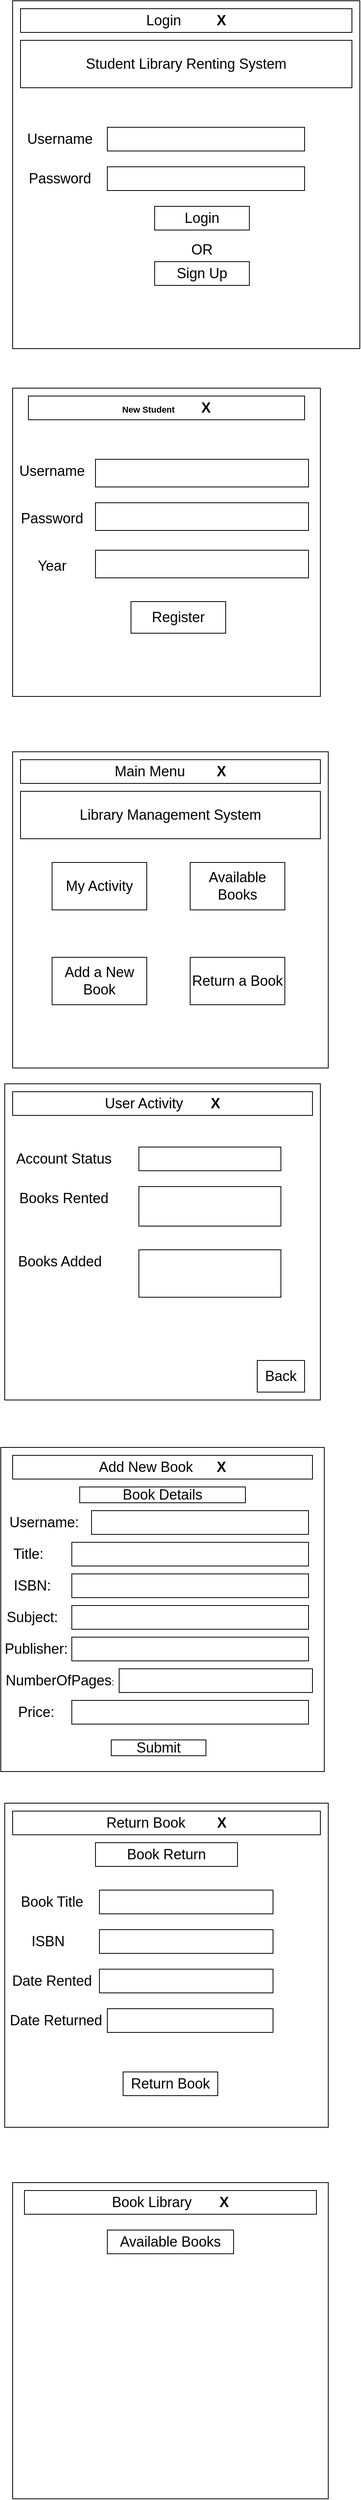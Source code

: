 <mxfile version="15.6.2" type="github">
  <diagram id="HW_-FHFeisV-_A8_rnzQ" name="Page-1">
    <mxGraphModel dx="870" dy="542" grid="1" gridSize="10" guides="1" tooltips="1" connect="1" arrows="1" fold="1" page="1" pageScale="1" pageWidth="850" pageHeight="1100" math="0" shadow="0">
      <root>
        <mxCell id="0" />
        <mxCell id="1" parent="0" />
        <mxCell id="yDKdm8NmQ3EYVEp2FuNf-1" value="" style="whiteSpace=wrap;html=1;aspect=fixed;" vertex="1" parent="1">
          <mxGeometry x="200" y="10" width="440" height="440" as="geometry" />
        </mxCell>
        <mxCell id="yDKdm8NmQ3EYVEp2FuNf-2" value="&lt;font style=&quot;font-size: 18px&quot;&gt;Student Library Renting System&lt;/font&gt;" style="rounded=0;whiteSpace=wrap;html=1;" vertex="1" parent="1">
          <mxGeometry x="210" y="60" width="420" height="60" as="geometry" />
        </mxCell>
        <mxCell id="yDKdm8NmQ3EYVEp2FuNf-9" value="&lt;span style=&quot;white-space: pre&quot;&gt;Login	&lt;span style=&quot;white-space: pre&quot;&gt;	&lt;span style=&quot;white-space: pre&quot;&gt;	&lt;span style=&quot;white-space: pre&quot;&gt;	&lt;span style=&quot;white-space: pre&quot;&gt;	&lt;span style=&quot;white-space: pre&quot;&gt;	&lt;span style=&quot;white-space: pre&quot;&gt;	&lt;span style=&quot;white-space: pre&quot;&gt;	&lt;span style=&quot;white-space: pre&quot;&gt;&lt;span style=&quot;white-space: pre&quot;&gt;	&lt;b&gt;X&lt;/b&gt;&lt;/span&gt;&lt;/span&gt;&lt;/span&gt;&lt;/span&gt;&lt;/span&gt;&lt;/span&gt;&lt;/span&gt;&lt;/span&gt;&lt;/span&gt;&lt;/span&gt;" style="rounded=0;whiteSpace=wrap;html=1;fontSize=18;" vertex="1" parent="1">
          <mxGeometry x="210" y="20" width="420" height="30" as="geometry" />
        </mxCell>
        <mxCell id="yDKdm8NmQ3EYVEp2FuNf-10" value="Login" style="rounded=0;whiteSpace=wrap;html=1;fontSize=18;" vertex="1" parent="1">
          <mxGeometry x="380" y="270" width="120" height="30" as="geometry" />
        </mxCell>
        <mxCell id="yDKdm8NmQ3EYVEp2FuNf-11" value="" style="rounded=0;whiteSpace=wrap;html=1;fontSize=18;" vertex="1" parent="1">
          <mxGeometry x="320" y="220" width="250" height="30" as="geometry" />
        </mxCell>
        <mxCell id="yDKdm8NmQ3EYVEp2FuNf-12" value="" style="rounded=0;whiteSpace=wrap;html=1;fontSize=18;" vertex="1" parent="1">
          <mxGeometry x="320" y="170" width="250" height="30" as="geometry" />
        </mxCell>
        <mxCell id="yDKdm8NmQ3EYVEp2FuNf-14" value="Username" style="text;html=1;strokeColor=none;fillColor=none;align=center;verticalAlign=middle;whiteSpace=wrap;rounded=0;fontSize=18;" vertex="1" parent="1">
          <mxGeometry x="230" y="170" width="60" height="30" as="geometry" />
        </mxCell>
        <mxCell id="yDKdm8NmQ3EYVEp2FuNf-15" value="Password" style="text;html=1;strokeColor=none;fillColor=none;align=center;verticalAlign=middle;whiteSpace=wrap;rounded=0;fontSize=18;" vertex="1" parent="1">
          <mxGeometry x="230" y="220" width="60" height="30" as="geometry" />
        </mxCell>
        <mxCell id="yDKdm8NmQ3EYVEp2FuNf-17" value="OR" style="text;html=1;strokeColor=none;fillColor=none;align=center;verticalAlign=middle;whiteSpace=wrap;rounded=0;fontSize=18;" vertex="1" parent="1">
          <mxGeometry x="410" y="310" width="60" height="30" as="geometry" />
        </mxCell>
        <mxCell id="yDKdm8NmQ3EYVEp2FuNf-18" value="Sign Up" style="rounded=0;whiteSpace=wrap;html=1;fontSize=18;" vertex="1" parent="1">
          <mxGeometry x="380" y="340" width="120" height="30" as="geometry" />
        </mxCell>
        <mxCell id="yDKdm8NmQ3EYVEp2FuNf-19" value="" style="whiteSpace=wrap;html=1;aspect=fixed;fontSize=18;" vertex="1" parent="1">
          <mxGeometry x="200" y="500" width="390" height="390" as="geometry" />
        </mxCell>
        <mxCell id="yDKdm8NmQ3EYVEp2FuNf-20" value="&lt;b style=&quot;font-size: 11px&quot;&gt;New Student&lt;/b&gt;&lt;span style=&quot;white-space: pre&quot;&gt;&lt;b style=&quot;font-size: 11px&quot;&gt;	&lt;/b&gt;&lt;span style=&quot;white-space: pre&quot;&gt;&lt;b style=&quot;font-size: 11px&quot;&gt;	&lt;/b&gt;&lt;span style=&quot;white-space: pre&quot;&gt;&lt;b style=&quot;font-size: 11px&quot;&gt;	&lt;/b&gt;&lt;span style=&quot;white-space: pre&quot;&gt;&lt;b style=&quot;font-size: 11px&quot;&gt;	&lt;/b&gt;&lt;span style=&quot;white-space: pre&quot;&gt;&lt;b style=&quot;font-size: 11px&quot;&gt;	&lt;/b&gt;&lt;span style=&quot;white-space: pre&quot;&gt;&lt;b style=&quot;font-size: 11px&quot;&gt;	&lt;/b&gt;&lt;span style=&quot;white-space: pre&quot;&gt;&lt;b style=&quot;font-size: 11px&quot;&gt;	&lt;/b&gt;&lt;span style=&quot;white-space: pre&quot;&gt;&lt;b style=&quot;font-size: 11px&quot;&gt;	&lt;/b&gt;&lt;span style=&quot;white-space: pre&quot;&gt;&lt;b style=&quot;font-size: 11px&quot;&gt;	&lt;/b&gt;&lt;span style=&quot;white-space: pre&quot;&gt;&lt;b style=&quot;font-size: 11px&quot;&gt;	&lt;/b&gt;&lt;span style=&quot;white-space: pre&quot;&gt;&lt;b&gt;&lt;span style=&quot;font-size: 11px&quot;&gt;	&lt;/span&gt;&lt;font style=&quot;font-size: 18px&quot;&gt;X&lt;/font&gt;&lt;/b&gt;&lt;/span&gt;&lt;/span&gt;&lt;/span&gt;&lt;/span&gt;&lt;/span&gt;&lt;/span&gt;&lt;/span&gt;&lt;/span&gt;&lt;/span&gt;&lt;/span&gt;&lt;/span&gt;" style="rounded=0;whiteSpace=wrap;html=1;fontSize=18;" vertex="1" parent="1">
          <mxGeometry x="220" y="510" width="350" height="30" as="geometry" />
        </mxCell>
        <mxCell id="yDKdm8NmQ3EYVEp2FuNf-21" value="&lt;font style=&quot;font-size: 18px&quot;&gt;Username&lt;/font&gt;" style="text;html=1;strokeColor=none;fillColor=none;align=center;verticalAlign=middle;whiteSpace=wrap;rounded=0;fontSize=14;" vertex="1" parent="1">
          <mxGeometry x="220" y="590" width="60" height="30" as="geometry" />
        </mxCell>
        <mxCell id="yDKdm8NmQ3EYVEp2FuNf-22" value="&lt;font style=&quot;font-size: 18px&quot;&gt;Password&lt;/font&gt;" style="text;html=1;strokeColor=none;fillColor=none;align=center;verticalAlign=middle;whiteSpace=wrap;rounded=0;fontSize=14;" vertex="1" parent="1">
          <mxGeometry x="220" y="650" width="60" height="30" as="geometry" />
        </mxCell>
        <mxCell id="yDKdm8NmQ3EYVEp2FuNf-24" value="" style="rounded=0;whiteSpace=wrap;html=1;fontSize=18;" vertex="1" parent="1">
          <mxGeometry x="305" y="590" width="270" height="35" as="geometry" />
        </mxCell>
        <mxCell id="yDKdm8NmQ3EYVEp2FuNf-25" value="" style="rounded=0;whiteSpace=wrap;html=1;fontSize=18;" vertex="1" parent="1">
          <mxGeometry x="305" y="645" width="270" height="35" as="geometry" />
        </mxCell>
        <mxCell id="yDKdm8NmQ3EYVEp2FuNf-27" value="&lt;font style=&quot;font-size: 18px&quot;&gt;Year&lt;/font&gt;" style="text;html=1;strokeColor=none;fillColor=none;align=center;verticalAlign=middle;whiteSpace=wrap;rounded=0;fontSize=14;" vertex="1" parent="1">
          <mxGeometry x="220" y="710" width="60" height="30" as="geometry" />
        </mxCell>
        <mxCell id="yDKdm8NmQ3EYVEp2FuNf-28" value="" style="rounded=0;whiteSpace=wrap;html=1;fontSize=18;" vertex="1" parent="1">
          <mxGeometry x="305" y="705" width="270" height="35" as="geometry" />
        </mxCell>
        <mxCell id="yDKdm8NmQ3EYVEp2FuNf-29" value="Register" style="rounded=0;whiteSpace=wrap;html=1;fontSize=18;" vertex="1" parent="1">
          <mxGeometry x="350" y="770" width="120" height="40" as="geometry" />
        </mxCell>
        <mxCell id="yDKdm8NmQ3EYVEp2FuNf-30" value="" style="whiteSpace=wrap;html=1;aspect=fixed;fontSize=18;" vertex="1" parent="1">
          <mxGeometry x="200" y="960" width="400" height="400" as="geometry" />
        </mxCell>
        <mxCell id="yDKdm8NmQ3EYVEp2FuNf-31" value="Main Menu&amp;nbsp;&lt;span style=&quot;white-space: pre&quot;&gt;	&lt;span style=&quot;white-space: pre&quot;&gt;	&lt;span style=&quot;white-space: pre&quot;&gt;	&lt;span style=&quot;white-space: pre&quot;&gt;	&lt;span style=&quot;white-space: pre&quot;&gt;	&lt;span style=&quot;white-space: pre&quot;&gt;	&lt;span style=&quot;white-space: pre&quot;&gt;	&lt;b&gt;X&lt;/b&gt;&lt;/span&gt;&lt;/span&gt;&lt;/span&gt;&lt;/span&gt;&lt;/span&gt;&lt;/span&gt;&lt;/span&gt;" style="rounded=0;whiteSpace=wrap;html=1;fontSize=18;" vertex="1" parent="1">
          <mxGeometry x="210" y="970" width="380" height="30" as="geometry" />
        </mxCell>
        <mxCell id="yDKdm8NmQ3EYVEp2FuNf-32" value="My Activity" style="rounded=0;whiteSpace=wrap;html=1;fontSize=18;" vertex="1" parent="1">
          <mxGeometry x="250" y="1100" width="120" height="60" as="geometry" />
        </mxCell>
        <mxCell id="yDKdm8NmQ3EYVEp2FuNf-33" value="Return a Book" style="rounded=0;whiteSpace=wrap;html=1;fontSize=18;" vertex="1" parent="1">
          <mxGeometry x="425" y="1220" width="120" height="60" as="geometry" />
        </mxCell>
        <mxCell id="yDKdm8NmQ3EYVEp2FuNf-34" value="Add a New Book" style="rounded=0;whiteSpace=wrap;html=1;fontSize=18;" vertex="1" parent="1">
          <mxGeometry x="250" y="1220" width="120" height="60" as="geometry" />
        </mxCell>
        <mxCell id="yDKdm8NmQ3EYVEp2FuNf-35" value="Available Books" style="rounded=0;whiteSpace=wrap;html=1;fontSize=18;" vertex="1" parent="1">
          <mxGeometry x="425" y="1100" width="120" height="60" as="geometry" />
        </mxCell>
        <mxCell id="yDKdm8NmQ3EYVEp2FuNf-36" value="Library Management System" style="rounded=0;whiteSpace=wrap;html=1;fontSize=18;" vertex="1" parent="1">
          <mxGeometry x="210" y="1010" width="380" height="60" as="geometry" />
        </mxCell>
        <mxCell id="yDKdm8NmQ3EYVEp2FuNf-37" value="" style="whiteSpace=wrap;html=1;aspect=fixed;fontSize=18;" vertex="1" parent="1">
          <mxGeometry x="190" y="1380" width="400" height="400" as="geometry" />
        </mxCell>
        <mxCell id="yDKdm8NmQ3EYVEp2FuNf-38" value="User Activity&lt;span style=&quot;white-space: pre&quot;&gt;	&lt;span style=&quot;white-space: pre&quot;&gt;	&lt;span style=&quot;white-space: pre&quot;&gt;	&lt;span style=&quot;white-space: pre&quot;&gt;	&lt;span style=&quot;white-space: pre&quot;&gt;	&lt;span style=&quot;white-space: pre&quot;&gt;	&lt;span style=&quot;white-space: pre&quot;&gt;	&lt;b&gt;X&lt;/b&gt;&lt;/span&gt;&lt;/span&gt;&lt;/span&gt;&lt;/span&gt;&lt;/span&gt;&lt;/span&gt;&lt;/span&gt;" style="rounded=0;whiteSpace=wrap;html=1;fontSize=18;" vertex="1" parent="1">
          <mxGeometry x="200" y="1390" width="380" height="30" as="geometry" />
        </mxCell>
        <mxCell id="yDKdm8NmQ3EYVEp2FuNf-40" value="Books Added" style="text;html=1;strokeColor=none;fillColor=none;align=center;verticalAlign=middle;whiteSpace=wrap;rounded=0;fontSize=18;" vertex="1" parent="1">
          <mxGeometry x="195" y="1590" width="130" height="30" as="geometry" />
        </mxCell>
        <mxCell id="yDKdm8NmQ3EYVEp2FuNf-41" value="Books Rented" style="text;html=1;strokeColor=none;fillColor=none;align=center;verticalAlign=middle;whiteSpace=wrap;rounded=0;fontSize=18;" vertex="1" parent="1">
          <mxGeometry x="200" y="1510" width="130" height="30" as="geometry" />
        </mxCell>
        <mxCell id="yDKdm8NmQ3EYVEp2FuNf-42" value="Account Status" style="text;html=1;strokeColor=none;fillColor=none;align=center;verticalAlign=middle;whiteSpace=wrap;rounded=0;fontSize=18;" vertex="1" parent="1">
          <mxGeometry x="200" y="1460" width="130" height="30" as="geometry" />
        </mxCell>
        <mxCell id="yDKdm8NmQ3EYVEp2FuNf-43" value="" style="rounded=0;whiteSpace=wrap;html=1;fontSize=18;" vertex="1" parent="1">
          <mxGeometry x="360" y="1510" width="180" height="50" as="geometry" />
        </mxCell>
        <mxCell id="yDKdm8NmQ3EYVEp2FuNf-44" value="" style="rounded=0;whiteSpace=wrap;html=1;fontSize=18;" vertex="1" parent="1">
          <mxGeometry x="360" y="1590" width="180" height="60" as="geometry" />
        </mxCell>
        <mxCell id="yDKdm8NmQ3EYVEp2FuNf-45" value="" style="rounded=0;whiteSpace=wrap;html=1;fontSize=18;" vertex="1" parent="1">
          <mxGeometry x="360" y="1460" width="180" height="30" as="geometry" />
        </mxCell>
        <mxCell id="yDKdm8NmQ3EYVEp2FuNf-47" value="Back" style="rounded=0;whiteSpace=wrap;html=1;fontSize=18;" vertex="1" parent="1">
          <mxGeometry x="510" y="1730" width="60" height="40" as="geometry" />
        </mxCell>
        <mxCell id="yDKdm8NmQ3EYVEp2FuNf-48" value="" style="whiteSpace=wrap;html=1;aspect=fixed;fontSize=18;" vertex="1" parent="1">
          <mxGeometry x="185" y="1840" width="410" height="410" as="geometry" />
        </mxCell>
        <mxCell id="yDKdm8NmQ3EYVEp2FuNf-49" value="Add New Book&lt;span style=&quot;white-space: pre&quot;&gt;	&lt;span style=&quot;white-space: pre&quot;&gt;	&lt;span style=&quot;white-space: pre&quot;&gt;	&lt;span style=&quot;white-space: pre&quot;&gt;	&lt;span style=&quot;white-space: pre&quot;&gt;	&lt;span style=&quot;white-space: pre&quot;&gt;	&lt;b&gt;X&lt;/b&gt;&lt;/span&gt;&lt;/span&gt;&lt;/span&gt;&lt;/span&gt;&lt;/span&gt;&lt;/span&gt;" style="rounded=0;whiteSpace=wrap;html=1;fontSize=18;" vertex="1" parent="1">
          <mxGeometry x="200" y="1850" width="380" height="30" as="geometry" />
        </mxCell>
        <mxCell id="yDKdm8NmQ3EYVEp2FuNf-50" value="Book Details" style="rounded=0;whiteSpace=wrap;html=1;fontSize=18;" vertex="1" parent="1">
          <mxGeometry x="285" y="1890" width="210" height="20" as="geometry" />
        </mxCell>
        <mxCell id="yDKdm8NmQ3EYVEp2FuNf-52" value="&lt;font style=&quot;font-size: 18px&quot;&gt;NumberOfPages&lt;/font&gt;&lt;font style=&quot;font-size: 12px&quot;&gt;:&lt;/font&gt;" style="text;html=1;strokeColor=none;fillColor=none;align=center;verticalAlign=middle;whiteSpace=wrap;rounded=0;fontSize=18;" vertex="1" parent="1">
          <mxGeometry x="230" y="2120" width="60" height="30" as="geometry" />
        </mxCell>
        <mxCell id="yDKdm8NmQ3EYVEp2FuNf-53" value="Publisher:" style="text;html=1;strokeColor=none;fillColor=none;align=center;verticalAlign=middle;whiteSpace=wrap;rounded=0;fontSize=18;" vertex="1" parent="1">
          <mxGeometry x="200" y="2080" width="60" height="30" as="geometry" />
        </mxCell>
        <mxCell id="yDKdm8NmQ3EYVEp2FuNf-54" value="Subject:" style="text;html=1;strokeColor=none;fillColor=none;align=center;verticalAlign=middle;whiteSpace=wrap;rounded=0;fontSize=18;" vertex="1" parent="1">
          <mxGeometry x="195" y="2040" width="60" height="30" as="geometry" />
        </mxCell>
        <mxCell id="yDKdm8NmQ3EYVEp2FuNf-55" value="ISBN:" style="text;html=1;strokeColor=none;fillColor=none;align=center;verticalAlign=middle;whiteSpace=wrap;rounded=0;fontSize=18;" vertex="1" parent="1">
          <mxGeometry x="195" y="2000" width="60" height="30" as="geometry" />
        </mxCell>
        <mxCell id="yDKdm8NmQ3EYVEp2FuNf-56" value="Title:" style="text;html=1;strokeColor=none;fillColor=none;align=center;verticalAlign=middle;whiteSpace=wrap;rounded=0;fontSize=18;" vertex="1" parent="1">
          <mxGeometry x="190" y="1960" width="60" height="30" as="geometry" />
        </mxCell>
        <mxCell id="yDKdm8NmQ3EYVEp2FuNf-57" value="" style="rounded=0;whiteSpace=wrap;html=1;fontSize=18;" vertex="1" parent="1">
          <mxGeometry x="275" y="1960" width="300" height="30" as="geometry" />
        </mxCell>
        <mxCell id="yDKdm8NmQ3EYVEp2FuNf-58" value="" style="rounded=0;whiteSpace=wrap;html=1;fontSize=18;" vertex="1" parent="1">
          <mxGeometry x="275" y="2000" width="300" height="30" as="geometry" />
        </mxCell>
        <mxCell id="yDKdm8NmQ3EYVEp2FuNf-59" value="" style="rounded=0;whiteSpace=wrap;html=1;fontSize=18;" vertex="1" parent="1">
          <mxGeometry x="275" y="2040" width="300" height="30" as="geometry" />
        </mxCell>
        <mxCell id="yDKdm8NmQ3EYVEp2FuNf-60" value="" style="rounded=0;whiteSpace=wrap;html=1;fontSize=18;" vertex="1" parent="1">
          <mxGeometry x="275" y="2080" width="300" height="30" as="geometry" />
        </mxCell>
        <mxCell id="yDKdm8NmQ3EYVEp2FuNf-61" value="" style="rounded=0;whiteSpace=wrap;html=1;fontSize=18;" vertex="1" parent="1">
          <mxGeometry x="335" y="2120" width="245" height="30" as="geometry" />
        </mxCell>
        <mxCell id="yDKdm8NmQ3EYVEp2FuNf-62" value="" style="rounded=0;whiteSpace=wrap;html=1;fontSize=18;" vertex="1" parent="1">
          <mxGeometry x="275" y="2160" width="300" height="30" as="geometry" />
        </mxCell>
        <mxCell id="yDKdm8NmQ3EYVEp2FuNf-64" value="Submit" style="rounded=0;whiteSpace=wrap;html=1;fontSize=18;" vertex="1" parent="1">
          <mxGeometry x="325" y="2210" width="120" height="20" as="geometry" />
        </mxCell>
        <mxCell id="yDKdm8NmQ3EYVEp2FuNf-65" value="Price:" style="text;html=1;strokeColor=none;fillColor=none;align=center;verticalAlign=middle;whiteSpace=wrap;rounded=0;fontSize=18;" vertex="1" parent="1">
          <mxGeometry x="200" y="2160" width="60" height="30" as="geometry" />
        </mxCell>
        <mxCell id="yDKdm8NmQ3EYVEp2FuNf-66" value="Username:" style="text;html=1;strokeColor=none;fillColor=none;align=center;verticalAlign=middle;whiteSpace=wrap;rounded=0;fontSize=18;" vertex="1" parent="1">
          <mxGeometry x="210" y="1920" width="60" height="30" as="geometry" />
        </mxCell>
        <mxCell id="yDKdm8NmQ3EYVEp2FuNf-67" value="" style="rounded=0;whiteSpace=wrap;html=1;fontSize=18;" vertex="1" parent="1">
          <mxGeometry x="300" y="1920" width="275" height="30" as="geometry" />
        </mxCell>
        <mxCell id="yDKdm8NmQ3EYVEp2FuNf-68" value="" style="whiteSpace=wrap;html=1;aspect=fixed;fontSize=18;" vertex="1" parent="1">
          <mxGeometry x="190" y="2290" width="410" height="410" as="geometry" />
        </mxCell>
        <mxCell id="yDKdm8NmQ3EYVEp2FuNf-69" value="Return Book&amp;nbsp;&lt;span style=&quot;white-space: pre&quot;&gt;	&lt;span style=&quot;white-space: pre&quot;&gt;	&lt;span style=&quot;white-space: pre&quot;&gt;	&lt;span style=&quot;white-space: pre&quot;&gt;	&lt;span style=&quot;white-space: pre&quot;&gt;	&lt;span style=&quot;white-space: pre&quot;&gt;	&lt;span style=&quot;white-space: pre&quot;&gt;	&lt;b&gt;X&lt;/b&gt;&lt;/span&gt;&lt;/span&gt;&lt;/span&gt;&lt;/span&gt;&lt;/span&gt;&lt;/span&gt;&lt;/span&gt;" style="rounded=0;whiteSpace=wrap;html=1;fontSize=18;" vertex="1" parent="1">
          <mxGeometry x="200" y="2300" width="390" height="30" as="geometry" />
        </mxCell>
        <mxCell id="yDKdm8NmQ3EYVEp2FuNf-70" value="Book Return" style="rounded=0;whiteSpace=wrap;html=1;fontSize=18;" vertex="1" parent="1">
          <mxGeometry x="305" y="2340" width="180" height="30" as="geometry" />
        </mxCell>
        <mxCell id="yDKdm8NmQ3EYVEp2FuNf-71" value="Date Returned" style="text;html=1;strokeColor=none;fillColor=none;align=center;verticalAlign=middle;whiteSpace=wrap;rounded=0;fontSize=18;" vertex="1" parent="1">
          <mxGeometry x="195" y="2550" width="120" height="30" as="geometry" />
        </mxCell>
        <mxCell id="yDKdm8NmQ3EYVEp2FuNf-72" value="Date Rented" style="text;html=1;strokeColor=none;fillColor=none;align=center;verticalAlign=middle;whiteSpace=wrap;rounded=0;fontSize=18;" vertex="1" parent="1">
          <mxGeometry x="195" y="2500" width="110" height="30" as="geometry" />
        </mxCell>
        <mxCell id="yDKdm8NmQ3EYVEp2FuNf-73" value="ISBN" style="text;html=1;strokeColor=none;fillColor=none;align=center;verticalAlign=middle;whiteSpace=wrap;rounded=0;fontSize=18;" vertex="1" parent="1">
          <mxGeometry x="215" y="2450" width="60" height="30" as="geometry" />
        </mxCell>
        <mxCell id="yDKdm8NmQ3EYVEp2FuNf-74" value="Book Title" style="text;html=1;strokeColor=none;fillColor=none;align=center;verticalAlign=middle;whiteSpace=wrap;rounded=0;fontSize=18;" vertex="1" parent="1">
          <mxGeometry x="195" y="2400" width="110" height="30" as="geometry" />
        </mxCell>
        <mxCell id="yDKdm8NmQ3EYVEp2FuNf-75" value="" style="rounded=0;whiteSpace=wrap;html=1;fontSize=18;" vertex="1" parent="1">
          <mxGeometry x="310" y="2400" width="220" height="30" as="geometry" />
        </mxCell>
        <mxCell id="yDKdm8NmQ3EYVEp2FuNf-76" value="" style="rounded=0;whiteSpace=wrap;html=1;fontSize=18;" vertex="1" parent="1">
          <mxGeometry x="310" y="2450" width="220" height="30" as="geometry" />
        </mxCell>
        <mxCell id="yDKdm8NmQ3EYVEp2FuNf-77" value="" style="rounded=0;whiteSpace=wrap;html=1;fontSize=18;" vertex="1" parent="1">
          <mxGeometry x="310" y="2500" width="220" height="30" as="geometry" />
        </mxCell>
        <mxCell id="yDKdm8NmQ3EYVEp2FuNf-78" value="" style="rounded=0;whiteSpace=wrap;html=1;fontSize=18;" vertex="1" parent="1">
          <mxGeometry x="320" y="2550" width="210" height="30" as="geometry" />
        </mxCell>
        <mxCell id="yDKdm8NmQ3EYVEp2FuNf-79" value="Return Book" style="rounded=0;whiteSpace=wrap;html=1;fontSize=18;" vertex="1" parent="1">
          <mxGeometry x="340" y="2630" width="120" height="30" as="geometry" />
        </mxCell>
        <mxCell id="yDKdm8NmQ3EYVEp2FuNf-81" value="" style="whiteSpace=wrap;html=1;aspect=fixed;fontSize=18;" vertex="1" parent="1">
          <mxGeometry x="200" y="2770" width="400" height="400" as="geometry" />
        </mxCell>
        <mxCell id="yDKdm8NmQ3EYVEp2FuNf-82" value="Book Library&amp;nbsp;&lt;span style=&quot;white-space: pre&quot;&gt;	&lt;span style=&quot;white-space: pre&quot;&gt;	&lt;span style=&quot;white-space: pre&quot;&gt;	&lt;span style=&quot;white-space: pre&quot;&gt;	&lt;span style=&quot;white-space: pre&quot;&gt;	&lt;span style=&quot;white-space: pre&quot;&gt;	&lt;b&gt;X&lt;/b&gt;&lt;/span&gt;&lt;/span&gt;&lt;/span&gt;&lt;/span&gt;&lt;/span&gt;&lt;/span&gt;" style="rounded=0;whiteSpace=wrap;html=1;fontSize=18;" vertex="1" parent="1">
          <mxGeometry x="215" y="2780" width="370" height="30" as="geometry" />
        </mxCell>
        <mxCell id="yDKdm8NmQ3EYVEp2FuNf-83" value="Available Books" style="rounded=0;whiteSpace=wrap;html=1;fontSize=18;" vertex="1" parent="1">
          <mxGeometry x="320" y="2830" width="160" height="30" as="geometry" />
        </mxCell>
      </root>
    </mxGraphModel>
  </diagram>
</mxfile>
